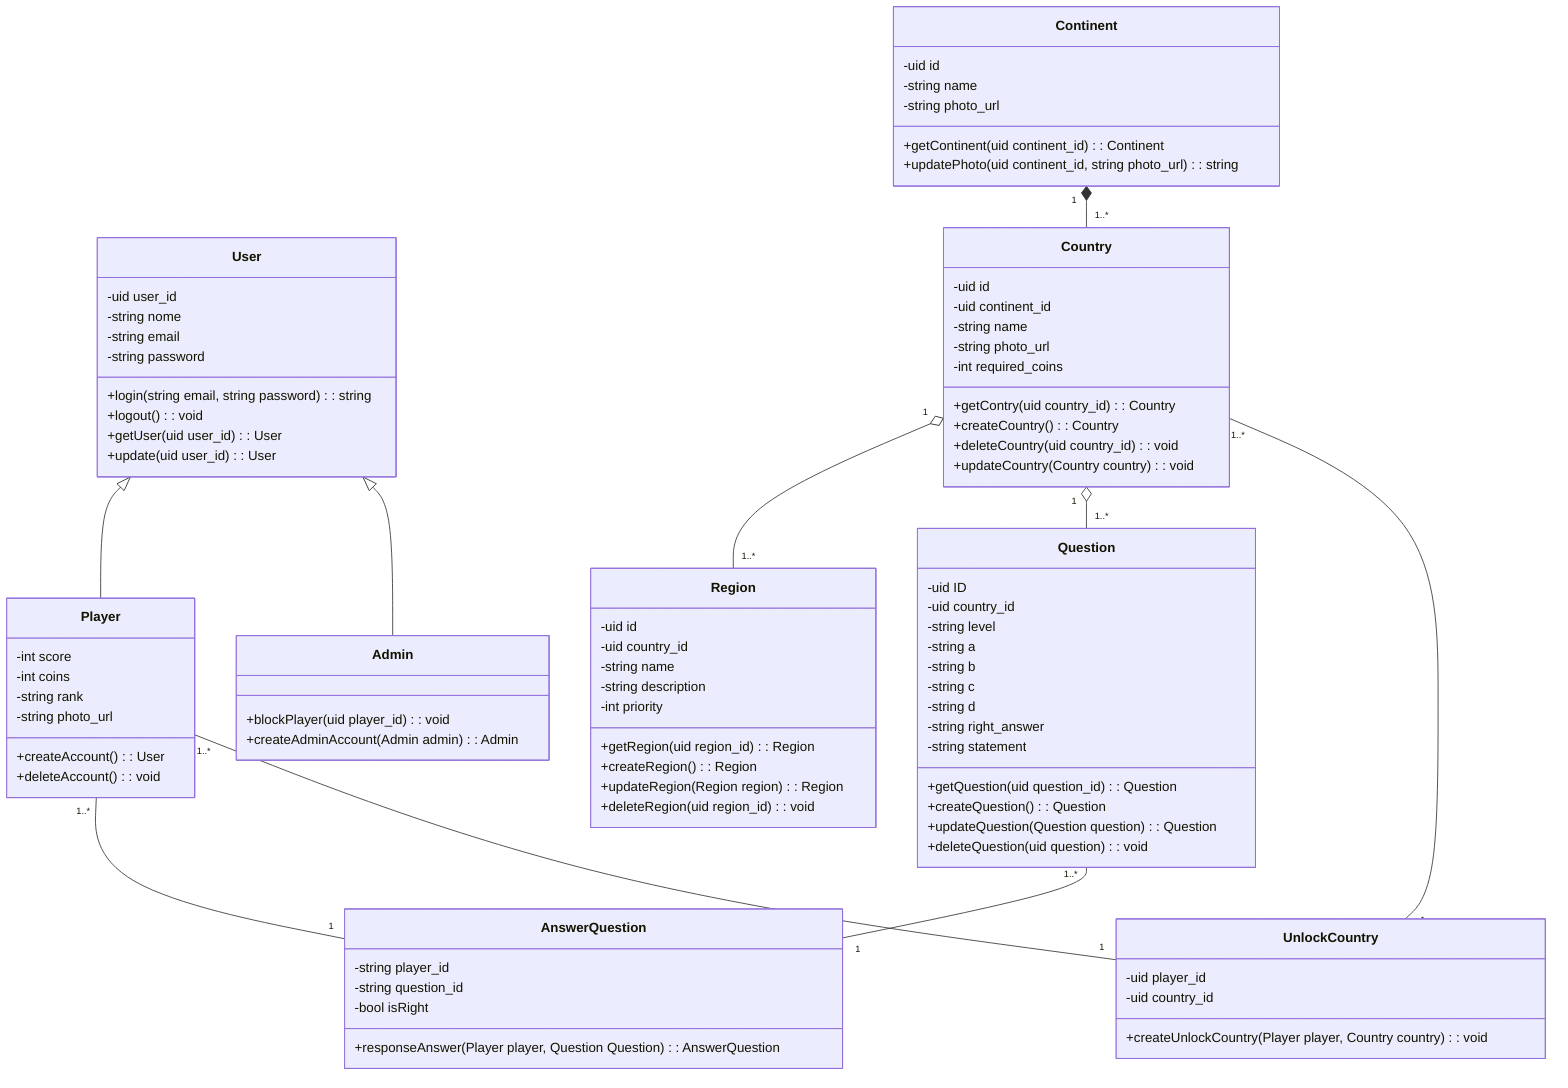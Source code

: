 classDiagram

class User {
	-uid user_id
	-string nome
	-string email
	-string password
	+login(string email, string password): string
	+logout(): void
	+getUser(uid user_id): User
	+update(uid user_id): User
}
class Player {
	-int score
	-int coins
	-string rank
	-string photo_url
	+createAccount(): User
	+deleteAccount(): void
}
class Admin {
	+blockPlayer(uid player_id): void
	+createAdminAccount(Admin admin): Admin
}
class Continent {
	-uid id
	-string name
	-string photo_url
	+getContinent(uid continent_id): Continent
	+updatePhoto(uid continent_id, string photo_url): string
}
class Country {
	-uid id
	-uid continent_id
	-string name
	-string photo_url
	-int required_coins
	+getContry(uid country_id): Country
	+createCountry(): Country
	+deleteCountry(uid country_id): void
	+updateCountry(Country country): void
}
class UnlockCountry {
	-uid player_id
	-uid country_id
	+createUnlockCountry(Player player, Country country): void
}
class Region {
	-uid id
	-uid country_id
	-string name
	-string description
	-int priority
	+getRegion(uid region_id): Region
	+createRegion(): Region
	+updateRegion(Region region): Region
	+deleteRegion(uid region_id): void
}
class Question {
	-uid ID
	-uid country_id
	-string level
	-string a
	-string b
	-string c
	-string d
	-string right_answer
	-string statement
	+getQuestion(uid question_id): Question
	+createQuestion(): Question
	+updateQuestion(Question question): Question
	+deleteQuestion(uid question): void
}
class AnswerQuestion {
	-string player_id
	-string question_id
	-bool isRight
	+responseAnswer(Player player, Question Question): AnswerQuestion
}
User <|-- Player
User <|-- Admin
Continent "1" *-- "1..*" Country
Country "1" o-- "1..*" Region
Country "1" o-- "1..*" Question
Country "1..*" -- "1" UnlockCountry
Question "1..*" -- "1" AnswerQuestion
Player "1..*" -- "1" AnswerQuestion
Player "1..*" -- "1" UnlockCountry